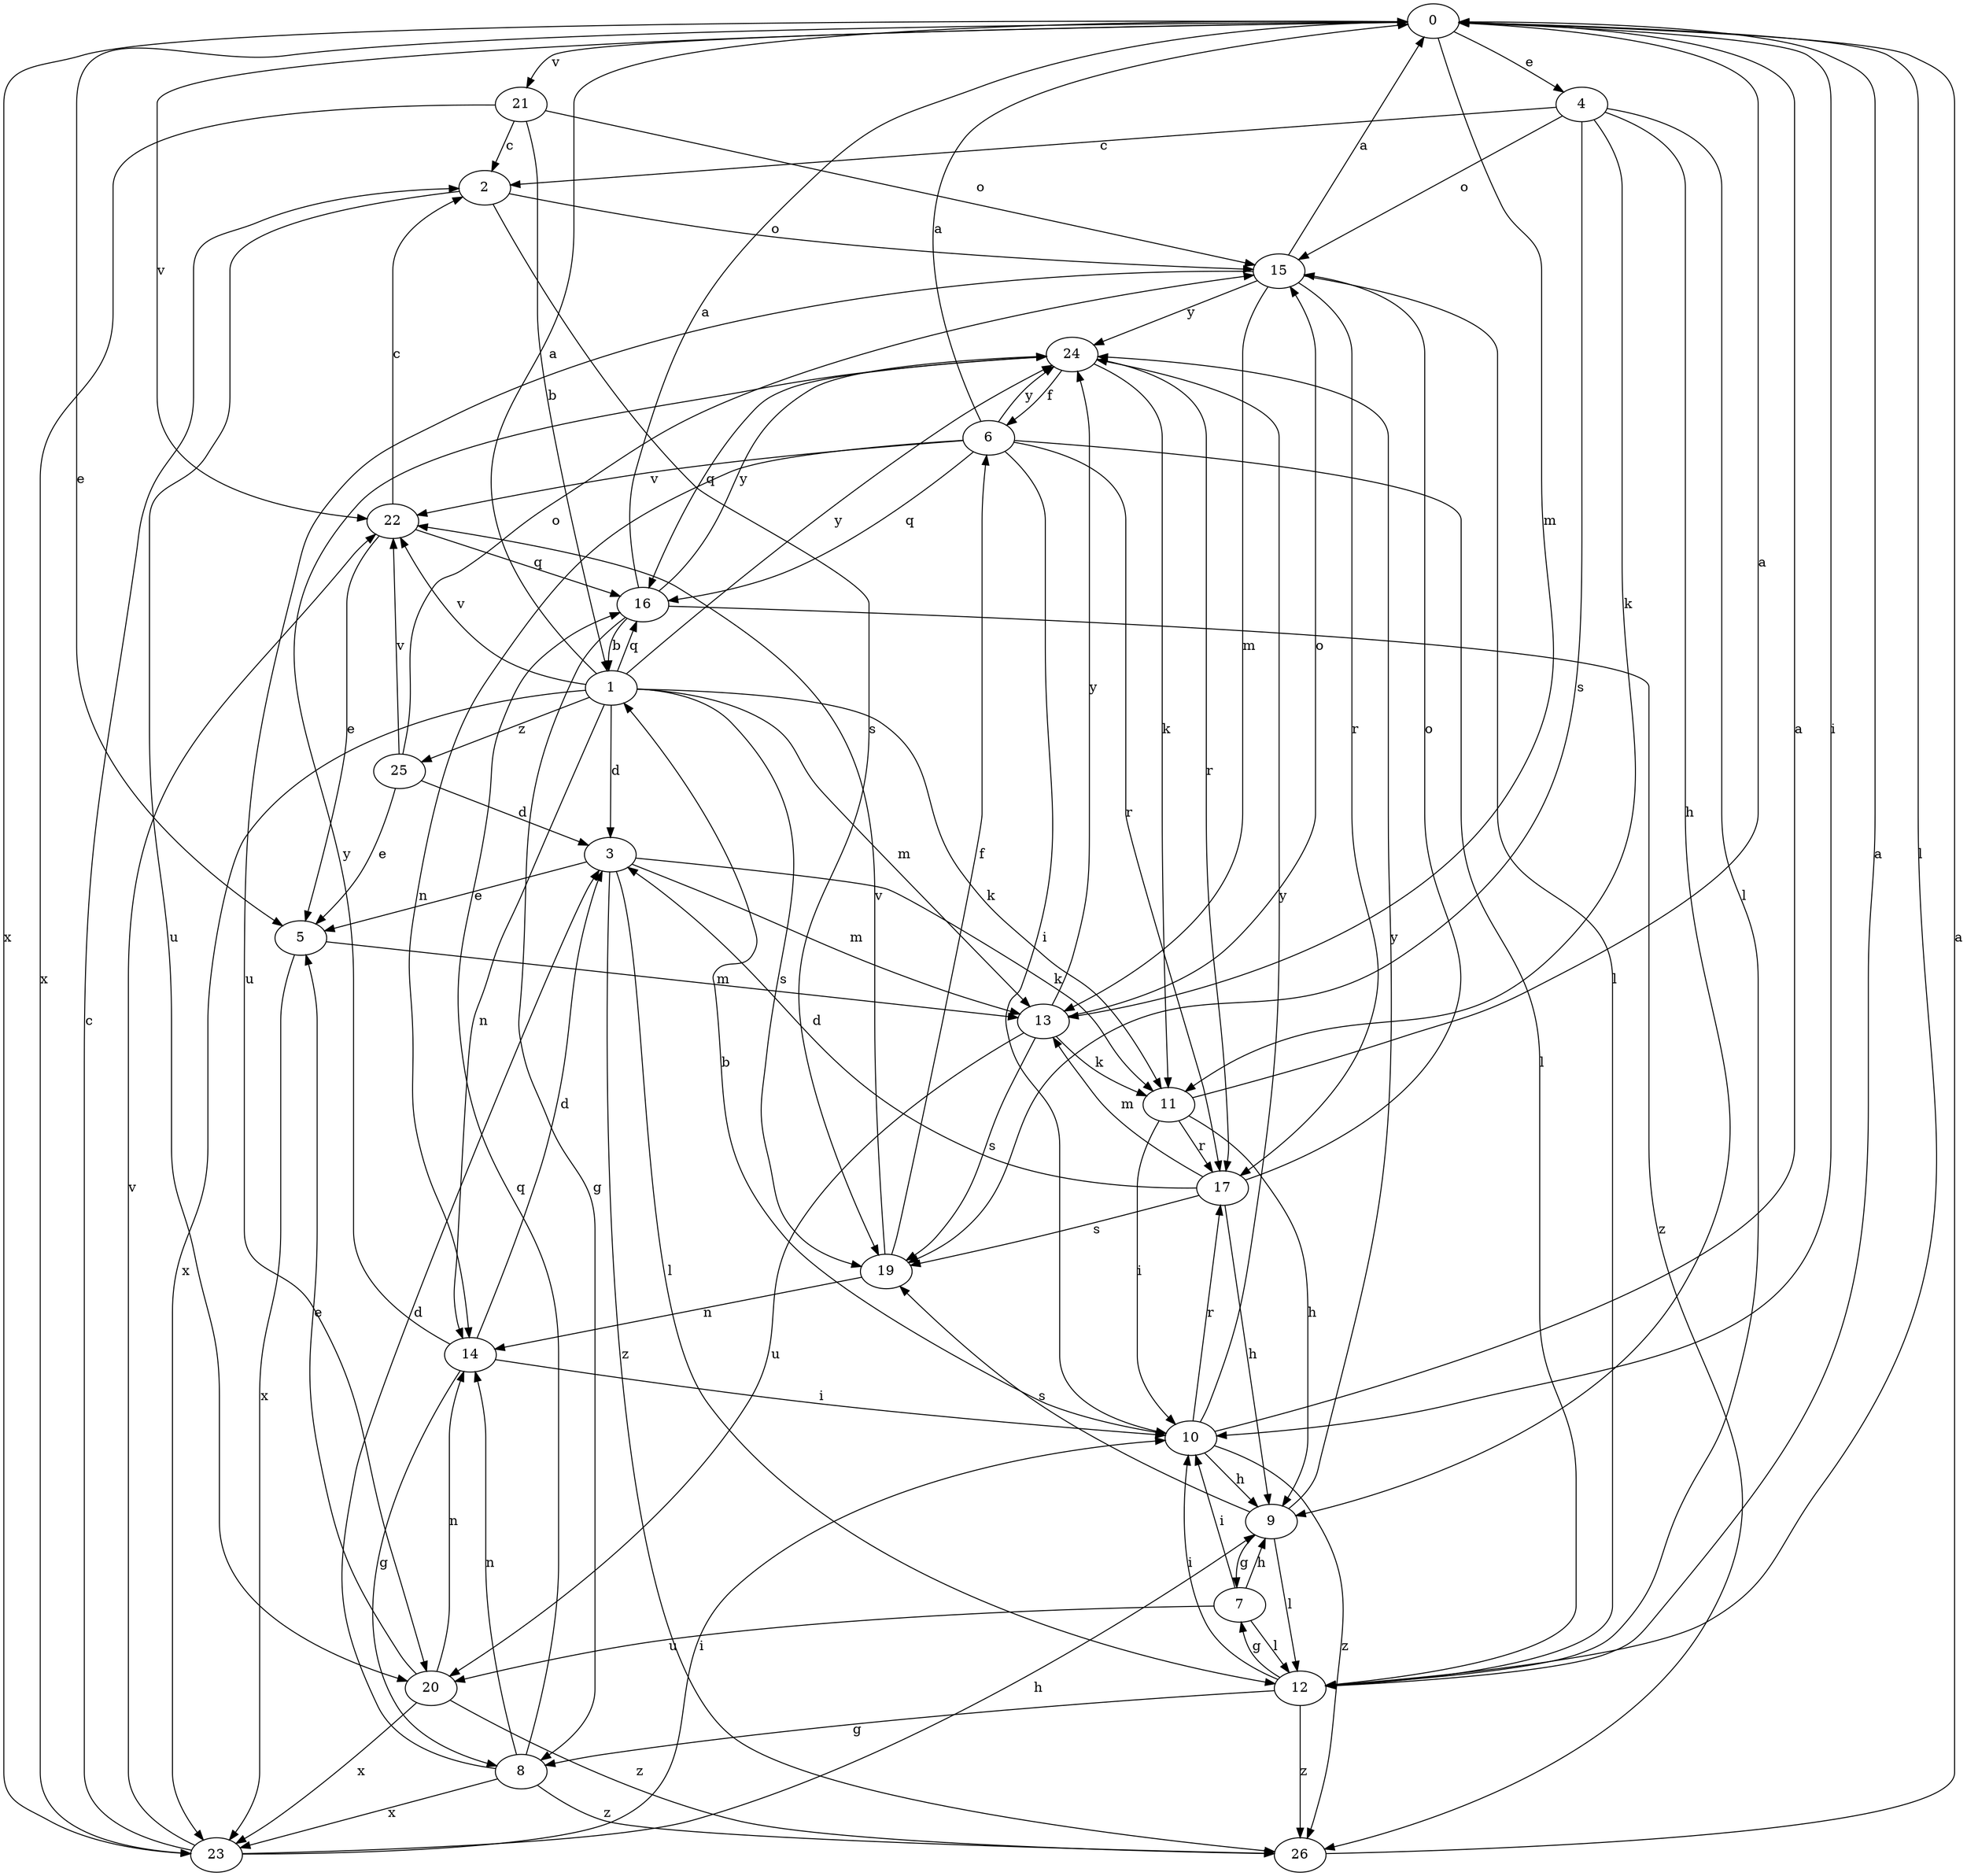 strict digraph  {
0;
1;
2;
3;
4;
5;
6;
7;
8;
9;
10;
11;
12;
13;
14;
15;
16;
17;
19;
20;
21;
22;
23;
24;
25;
26;
0 -> 4  [label=e];
0 -> 5  [label=e];
0 -> 10  [label=i];
0 -> 12  [label=l];
0 -> 13  [label=m];
0 -> 21  [label=v];
0 -> 22  [label=v];
0 -> 23  [label=x];
1 -> 0  [label=a];
1 -> 3  [label=d];
1 -> 11  [label=k];
1 -> 13  [label=m];
1 -> 14  [label=n];
1 -> 16  [label=q];
1 -> 19  [label=s];
1 -> 22  [label=v];
1 -> 23  [label=x];
1 -> 24  [label=y];
1 -> 25  [label=z];
2 -> 15  [label=o];
2 -> 19  [label=s];
2 -> 20  [label=u];
3 -> 5  [label=e];
3 -> 11  [label=k];
3 -> 12  [label=l];
3 -> 13  [label=m];
3 -> 26  [label=z];
4 -> 2  [label=c];
4 -> 9  [label=h];
4 -> 11  [label=k];
4 -> 12  [label=l];
4 -> 15  [label=o];
4 -> 19  [label=s];
5 -> 13  [label=m];
5 -> 23  [label=x];
6 -> 0  [label=a];
6 -> 10  [label=i];
6 -> 12  [label=l];
6 -> 14  [label=n];
6 -> 16  [label=q];
6 -> 17  [label=r];
6 -> 22  [label=v];
6 -> 24  [label=y];
7 -> 9  [label=h];
7 -> 10  [label=i];
7 -> 12  [label=l];
7 -> 20  [label=u];
8 -> 3  [label=d];
8 -> 14  [label=n];
8 -> 16  [label=q];
8 -> 23  [label=x];
8 -> 26  [label=z];
9 -> 7  [label=g];
9 -> 12  [label=l];
9 -> 19  [label=s];
9 -> 24  [label=y];
10 -> 0  [label=a];
10 -> 1  [label=b];
10 -> 9  [label=h];
10 -> 17  [label=r];
10 -> 24  [label=y];
10 -> 26  [label=z];
11 -> 0  [label=a];
11 -> 9  [label=h];
11 -> 10  [label=i];
11 -> 17  [label=r];
12 -> 0  [label=a];
12 -> 7  [label=g];
12 -> 8  [label=g];
12 -> 10  [label=i];
12 -> 26  [label=z];
13 -> 11  [label=k];
13 -> 15  [label=o];
13 -> 19  [label=s];
13 -> 20  [label=u];
13 -> 24  [label=y];
14 -> 3  [label=d];
14 -> 8  [label=g];
14 -> 10  [label=i];
14 -> 24  [label=y];
15 -> 0  [label=a];
15 -> 12  [label=l];
15 -> 13  [label=m];
15 -> 17  [label=r];
15 -> 20  [label=u];
15 -> 24  [label=y];
16 -> 0  [label=a];
16 -> 1  [label=b];
16 -> 8  [label=g];
16 -> 24  [label=y];
16 -> 26  [label=z];
17 -> 3  [label=d];
17 -> 9  [label=h];
17 -> 13  [label=m];
17 -> 15  [label=o];
17 -> 19  [label=s];
19 -> 6  [label=f];
19 -> 14  [label=n];
19 -> 22  [label=v];
20 -> 5  [label=e];
20 -> 14  [label=n];
20 -> 23  [label=x];
20 -> 26  [label=z];
21 -> 1  [label=b];
21 -> 2  [label=c];
21 -> 15  [label=o];
21 -> 23  [label=x];
22 -> 2  [label=c];
22 -> 5  [label=e];
22 -> 16  [label=q];
23 -> 2  [label=c];
23 -> 9  [label=h];
23 -> 10  [label=i];
23 -> 22  [label=v];
24 -> 6  [label=f];
24 -> 11  [label=k];
24 -> 16  [label=q];
24 -> 17  [label=r];
25 -> 3  [label=d];
25 -> 5  [label=e];
25 -> 15  [label=o];
25 -> 22  [label=v];
26 -> 0  [label=a];
}
